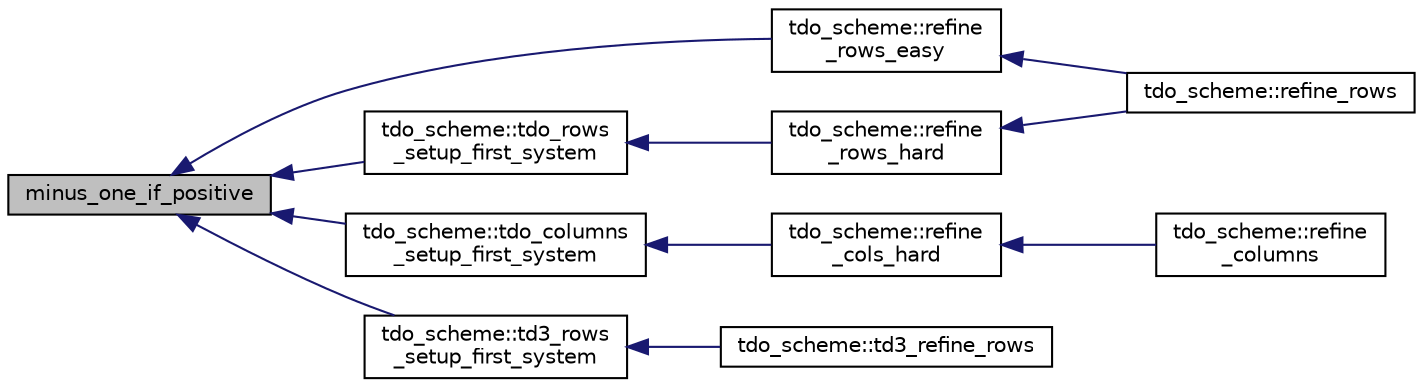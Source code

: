 digraph "minus_one_if_positive"
{
  edge [fontname="Helvetica",fontsize="10",labelfontname="Helvetica",labelfontsize="10"];
  node [fontname="Helvetica",fontsize="10",shape=record];
  rankdir="LR";
  Node6192 [label="minus_one_if_positive",height=0.2,width=0.4,color="black", fillcolor="grey75", style="filled", fontcolor="black"];
  Node6192 -> Node6193 [dir="back",color="midnightblue",fontsize="10",style="solid",fontname="Helvetica"];
  Node6193 [label="tdo_scheme::refine\l_rows_easy",height=0.2,width=0.4,color="black", fillcolor="white", style="filled",URL="$d7/dbc/classtdo__scheme.html#a4eb0c42c823a3543624cbca3a790d055"];
  Node6193 -> Node6194 [dir="back",color="midnightblue",fontsize="10",style="solid",fontname="Helvetica"];
  Node6194 [label="tdo_scheme::refine_rows",height=0.2,width=0.4,color="black", fillcolor="white", style="filled",URL="$d7/dbc/classtdo__scheme.html#a46e53efbb78910f9f40c6c747ef2e12a"];
  Node6192 -> Node6195 [dir="back",color="midnightblue",fontsize="10",style="solid",fontname="Helvetica"];
  Node6195 [label="tdo_scheme::tdo_rows\l_setup_first_system",height=0.2,width=0.4,color="black", fillcolor="white", style="filled",URL="$d7/dbc/classtdo__scheme.html#af2ea07100704a7af6b8f51bd0d7f55d1"];
  Node6195 -> Node6196 [dir="back",color="midnightblue",fontsize="10",style="solid",fontname="Helvetica"];
  Node6196 [label="tdo_scheme::refine\l_rows_hard",height=0.2,width=0.4,color="black", fillcolor="white", style="filled",URL="$d7/dbc/classtdo__scheme.html#ad31c51c06f5d669f6d22bac350531e69"];
  Node6196 -> Node6194 [dir="back",color="midnightblue",fontsize="10",style="solid",fontname="Helvetica"];
  Node6192 -> Node6197 [dir="back",color="midnightblue",fontsize="10",style="solid",fontname="Helvetica"];
  Node6197 [label="tdo_scheme::tdo_columns\l_setup_first_system",height=0.2,width=0.4,color="black", fillcolor="white", style="filled",URL="$d7/dbc/classtdo__scheme.html#a78bb155293588565c1b4398453b5e398"];
  Node6197 -> Node6198 [dir="back",color="midnightblue",fontsize="10",style="solid",fontname="Helvetica"];
  Node6198 [label="tdo_scheme::refine\l_cols_hard",height=0.2,width=0.4,color="black", fillcolor="white", style="filled",URL="$d7/dbc/classtdo__scheme.html#a738899416e9ca22983f8c9edbbd6e750"];
  Node6198 -> Node6199 [dir="back",color="midnightblue",fontsize="10",style="solid",fontname="Helvetica"];
  Node6199 [label="tdo_scheme::refine\l_columns",height=0.2,width=0.4,color="black", fillcolor="white", style="filled",URL="$d7/dbc/classtdo__scheme.html#a99db741130b31c6cf2982a460ccb7ccd"];
  Node6192 -> Node6200 [dir="back",color="midnightblue",fontsize="10",style="solid",fontname="Helvetica"];
  Node6200 [label="tdo_scheme::td3_rows\l_setup_first_system",height=0.2,width=0.4,color="black", fillcolor="white", style="filled",URL="$d7/dbc/classtdo__scheme.html#ad09f6363c43350f6e7fa1ee0b9420530"];
  Node6200 -> Node6201 [dir="back",color="midnightblue",fontsize="10",style="solid",fontname="Helvetica"];
  Node6201 [label="tdo_scheme::td3_refine_rows",height=0.2,width=0.4,color="black", fillcolor="white", style="filled",URL="$d7/dbc/classtdo__scheme.html#a408d97466d7eb8ab85a8b4f89d450481"];
}
